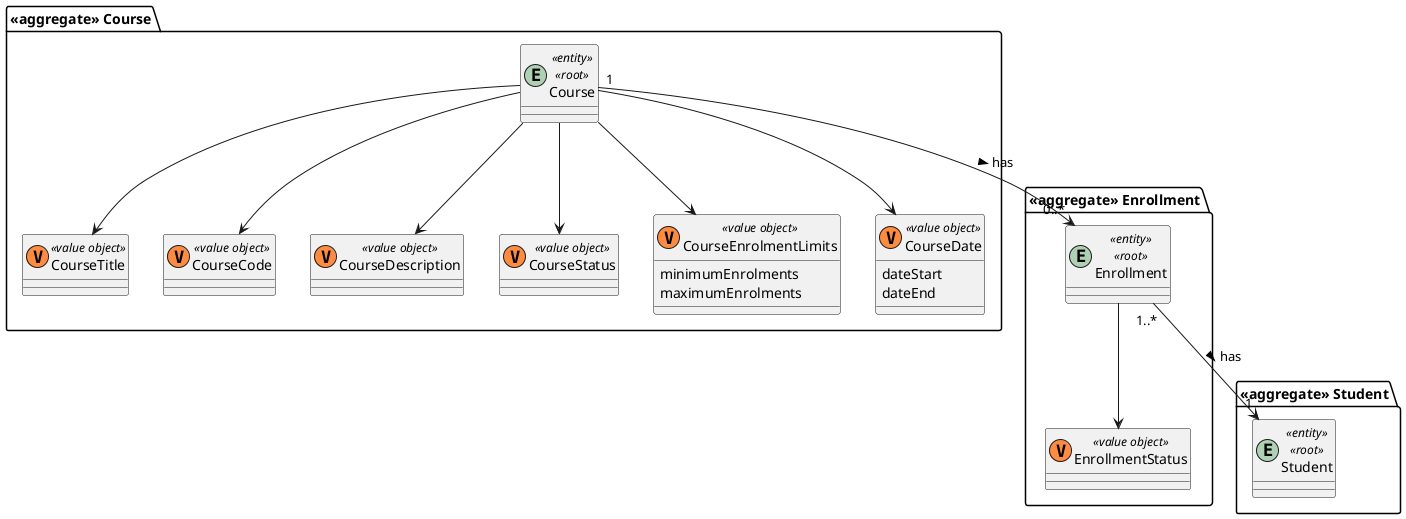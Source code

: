 @startuml

top to bottom direction

skinparam titleFontSize 25


'Enrollment
package "<<aggregate>> Enrollment" {
    entity Enrollment <<entity>> <<root>>
    class EnrollmentStatus <<(V, #FF8B40) value object>>
}

'Student
package "<<aggregate>> Student" {
    entity Student <<entity>> <<root>>
}


'Course
package "<<aggregate>> Course" {
    entity Course <<entity>> <<root>>
    class CourseTitle <<(V, #FF8B40) value object>>
    class CourseCode <<(V, #FF8B40) value object>>
    class CourseDescription <<(V, #FF8B40) value object>>
    class CourseStatus <<(V, #FF8B40) value object>>

    class CourseEnrolmentLimits <<(V, #FF8B40) value object>> {
        minimumEnrolments
        maximumEnrolments
    }
    class CourseDate <<(V, #FF8B40) value object>> {
        dateStart
        dateEnd
    }
}

Course -down-> CourseTitle
Course -down-> CourseCode
Course -down-> CourseDescription
Course -down-> CourseStatus
Course -down-> CourseEnrolmentLimits
Course -down-> CourseDate
Course "1" --> "0..*" Enrollment : has >

Enrollment -down-> EnrollmentStatus
Enrollment "1..*" --> "1" Student : has >


@enduml
